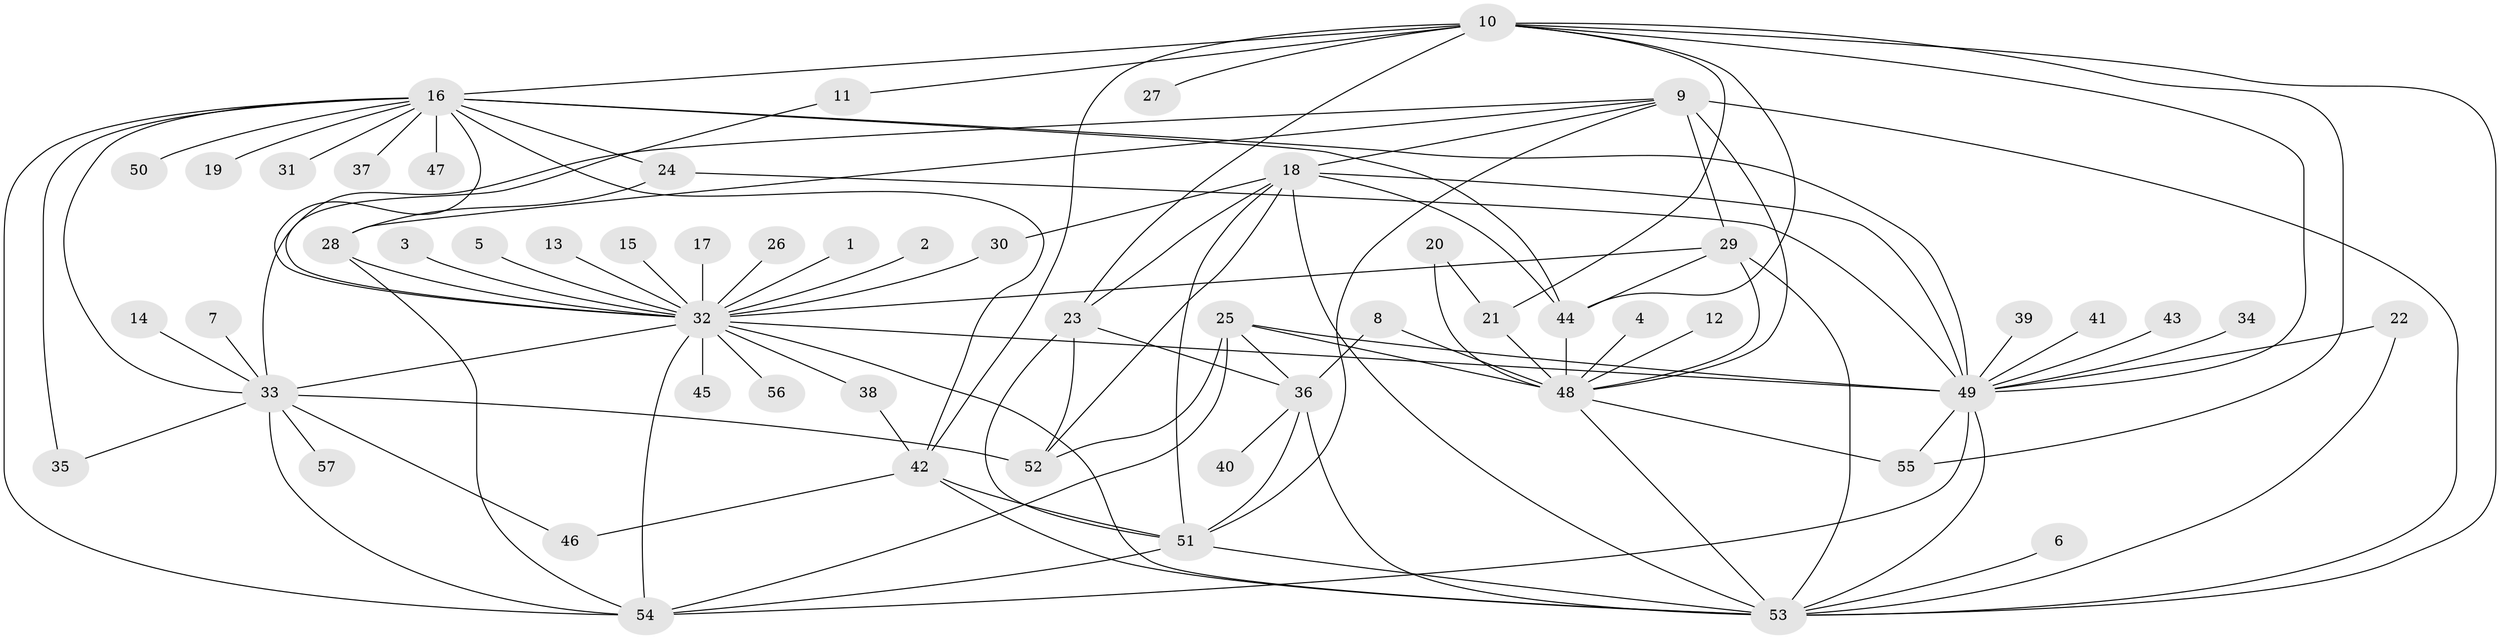 // original degree distribution, {1: 0.49122807017543857, 17: 0.008771929824561403, 24: 0.008771929824561403, 19: 0.008771929824561403, 3: 0.14035087719298245, 4: 0.06140350877192982, 15: 0.017543859649122806, 5: 0.05263157894736842, 9: 0.008771929824561403, 11: 0.008771929824561403, 10: 0.008771929824561403, 6: 0.03508771929824561, 2: 0.13157894736842105, 13: 0.017543859649122806}
// Generated by graph-tools (version 1.1) at 2025/01/03/09/25 03:01:54]
// undirected, 57 vertices, 106 edges
graph export_dot {
graph [start="1"]
  node [color=gray90,style=filled];
  1;
  2;
  3;
  4;
  5;
  6;
  7;
  8;
  9;
  10;
  11;
  12;
  13;
  14;
  15;
  16;
  17;
  18;
  19;
  20;
  21;
  22;
  23;
  24;
  25;
  26;
  27;
  28;
  29;
  30;
  31;
  32;
  33;
  34;
  35;
  36;
  37;
  38;
  39;
  40;
  41;
  42;
  43;
  44;
  45;
  46;
  47;
  48;
  49;
  50;
  51;
  52;
  53;
  54;
  55;
  56;
  57;
  1 -- 32 [weight=1.0];
  2 -- 32 [weight=1.0];
  3 -- 32 [weight=1.0];
  4 -- 48 [weight=1.0];
  5 -- 32 [weight=1.0];
  6 -- 53 [weight=1.0];
  7 -- 33 [weight=1.0];
  8 -- 36 [weight=1.0];
  8 -- 48 [weight=1.0];
  9 -- 18 [weight=1.0];
  9 -- 28 [weight=1.0];
  9 -- 29 [weight=1.0];
  9 -- 33 [weight=1.0];
  9 -- 48 [weight=1.0];
  9 -- 51 [weight=1.0];
  9 -- 53 [weight=1.0];
  10 -- 11 [weight=1.0];
  10 -- 16 [weight=1.0];
  10 -- 21 [weight=1.0];
  10 -- 23 [weight=1.0];
  10 -- 27 [weight=1.0];
  10 -- 42 [weight=1.0];
  10 -- 44 [weight=1.0];
  10 -- 49 [weight=1.0];
  10 -- 53 [weight=1.0];
  10 -- 55 [weight=1.0];
  11 -- 32 [weight=1.0];
  12 -- 48 [weight=1.0];
  13 -- 32 [weight=1.0];
  14 -- 33 [weight=1.0];
  15 -- 32 [weight=1.0];
  16 -- 19 [weight=1.0];
  16 -- 24 [weight=1.0];
  16 -- 31 [weight=1.0];
  16 -- 32 [weight=1.0];
  16 -- 33 [weight=1.0];
  16 -- 35 [weight=2.0];
  16 -- 37 [weight=1.0];
  16 -- 42 [weight=1.0];
  16 -- 44 [weight=2.0];
  16 -- 47 [weight=1.0];
  16 -- 49 [weight=2.0];
  16 -- 50 [weight=1.0];
  16 -- 54 [weight=1.0];
  17 -- 32 [weight=1.0];
  18 -- 23 [weight=1.0];
  18 -- 30 [weight=1.0];
  18 -- 44 [weight=2.0];
  18 -- 49 [weight=2.0];
  18 -- 51 [weight=2.0];
  18 -- 52 [weight=1.0];
  18 -- 53 [weight=1.0];
  20 -- 21 [weight=1.0];
  20 -- 48 [weight=1.0];
  21 -- 48 [weight=2.0];
  22 -- 49 [weight=1.0];
  22 -- 53 [weight=1.0];
  23 -- 36 [weight=1.0];
  23 -- 51 [weight=1.0];
  23 -- 52 [weight=1.0];
  24 -- 28 [weight=1.0];
  24 -- 49 [weight=1.0];
  25 -- 36 [weight=1.0];
  25 -- 48 [weight=1.0];
  25 -- 49 [weight=1.0];
  25 -- 52 [weight=1.0];
  25 -- 54 [weight=1.0];
  26 -- 32 [weight=1.0];
  28 -- 32 [weight=1.0];
  28 -- 54 [weight=1.0];
  29 -- 32 [weight=1.0];
  29 -- 44 [weight=1.0];
  29 -- 48 [weight=1.0];
  29 -- 53 [weight=2.0];
  30 -- 32 [weight=1.0];
  32 -- 33 [weight=1.0];
  32 -- 38 [weight=1.0];
  32 -- 45 [weight=1.0];
  32 -- 49 [weight=1.0];
  32 -- 53 [weight=1.0];
  32 -- 54 [weight=1.0];
  32 -- 56 [weight=1.0];
  33 -- 35 [weight=1.0];
  33 -- 46 [weight=1.0];
  33 -- 52 [weight=1.0];
  33 -- 54 [weight=1.0];
  33 -- 57 [weight=1.0];
  34 -- 49 [weight=1.0];
  36 -- 40 [weight=1.0];
  36 -- 51 [weight=1.0];
  36 -- 53 [weight=1.0];
  38 -- 42 [weight=1.0];
  39 -- 49 [weight=1.0];
  41 -- 49 [weight=1.0];
  42 -- 46 [weight=1.0];
  42 -- 51 [weight=1.0];
  42 -- 53 [weight=2.0];
  43 -- 49 [weight=1.0];
  44 -- 48 [weight=2.0];
  48 -- 53 [weight=1.0];
  48 -- 55 [weight=1.0];
  49 -- 53 [weight=1.0];
  49 -- 54 [weight=1.0];
  49 -- 55 [weight=1.0];
  51 -- 53 [weight=1.0];
  51 -- 54 [weight=1.0];
}
